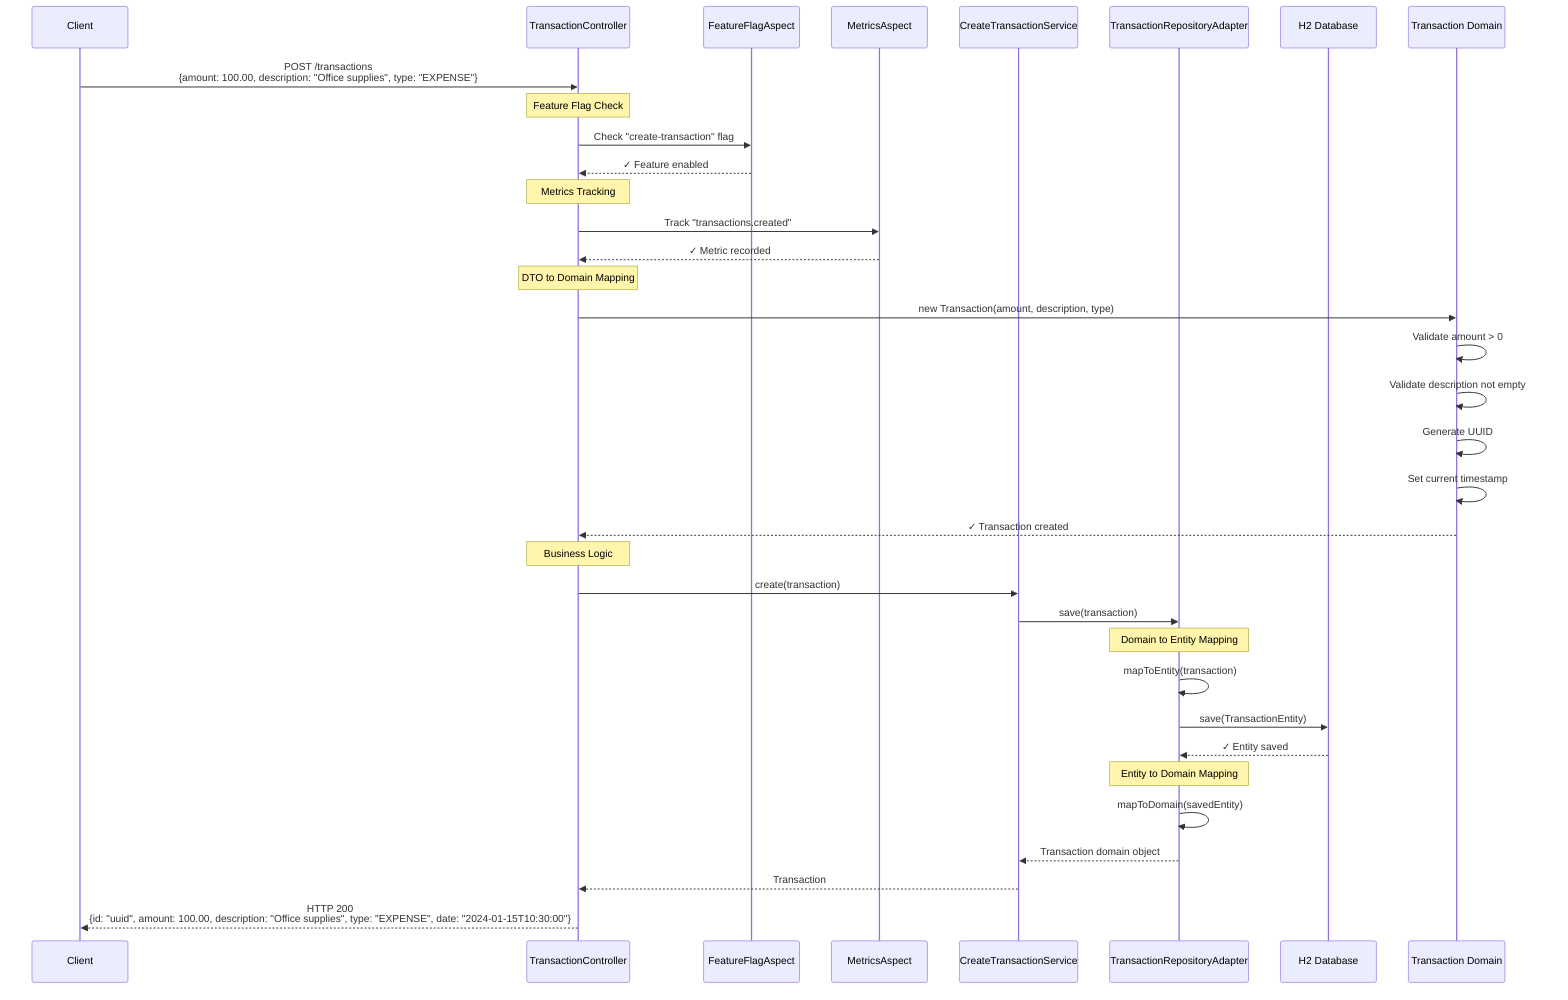 sequenceDiagram
    participant Client
    participant Controller as TransactionController
    participant FFA as FeatureFlagAspect
    participant MA as MetricsAspect
    participant Service as CreateTransactionService
    participant Adapter as TransactionRepositoryAdapter
    participant DB as H2 Database
    participant Domain as Transaction Domain
    
    Client->>Controller: POST /transactions<br/>{amount: 100.00, description: "Office supplies", type: "EXPENSE"}
    
    Note over Controller: Feature Flag Check
    Controller->>FFA: Check "create-transaction" flag
    FFA-->>Controller: ✓ Feature enabled
    
    Note over Controller: Metrics Tracking
    Controller->>MA: Track "transactions.created"
    MA-->>Controller: ✓ Metric recorded
    
    Note over Controller: DTO to Domain Mapping
    Controller->>Domain: new Transaction(amount, description, type)
    Domain->>Domain: Validate amount > 0
    Domain->>Domain: Validate description not empty
    Domain->>Domain: Generate UUID
    Domain->>Domain: Set current timestamp
    Domain-->>Controller: ✓ Transaction created
    
    Note over Controller: Business Logic
    Controller->>Service: create(transaction)
    Service->>Adapter: save(transaction)
    
    Note over Adapter: Domain to Entity Mapping
    Adapter->>Adapter: mapToEntity(transaction)
    Adapter->>DB: save(TransactionEntity)
    DB-->>Adapter: ✓ Entity saved
    
    Note over Adapter: Entity to Domain Mapping
    Adapter->>Adapter: mapToDomain(savedEntity)
    Adapter-->>Service: Transaction domain object
    Service-->>Controller: Transaction
    Controller-->>Client: HTTP 200<br/>{id: "uuid", amount: 100.00, description: "Office supplies", type: "EXPENSE", date: "2024-01-15T10:30:00"}